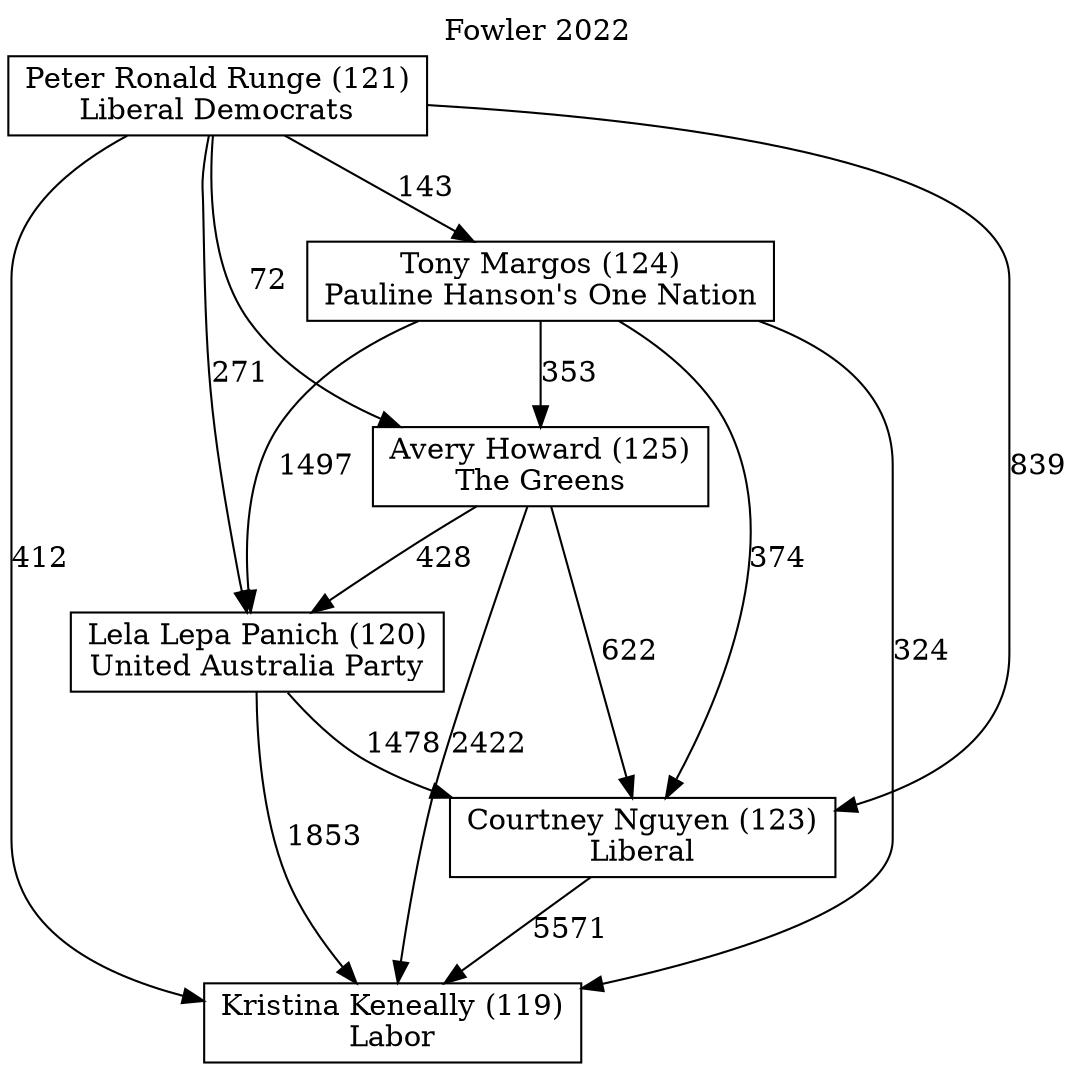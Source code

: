 // House preference flow
digraph "Kristina Keneally (119)_Fowler_2022" {
	graph [label="Fowler 2022" labelloc=t mclimit=10]
	node [shape=box]
	"Kristina Keneally (119)" [label="Kristina Keneally (119)
Labor"]
	"Courtney Nguyen (123)" [label="Courtney Nguyen (123)
Liberal"]
	"Lela Lepa Panich (120)" [label="Lela Lepa Panich (120)
United Australia Party"]
	"Avery Howard (125)" [label="Avery Howard (125)
The Greens"]
	"Tony Margos (124)" [label="Tony Margos (124)
Pauline Hanson's One Nation"]
	"Peter Ronald Runge (121)" [label="Peter Ronald Runge (121)
Liberal Democrats"]
	"Courtney Nguyen (123)" -> "Kristina Keneally (119)" [label=5571]
	"Lela Lepa Panich (120)" -> "Courtney Nguyen (123)" [label=1478]
	"Avery Howard (125)" -> "Lela Lepa Panich (120)" [label=428]
	"Tony Margos (124)" -> "Avery Howard (125)" [label=353]
	"Peter Ronald Runge (121)" -> "Tony Margos (124)" [label=143]
	"Lela Lepa Panich (120)" -> "Kristina Keneally (119)" [label=1853]
	"Avery Howard (125)" -> "Kristina Keneally (119)" [label=2422]
	"Tony Margos (124)" -> "Kristina Keneally (119)" [label=324]
	"Peter Ronald Runge (121)" -> "Kristina Keneally (119)" [label=412]
	"Peter Ronald Runge (121)" -> "Avery Howard (125)" [label=72]
	"Tony Margos (124)" -> "Lela Lepa Panich (120)" [label=1497]
	"Peter Ronald Runge (121)" -> "Lela Lepa Panich (120)" [label=271]
	"Avery Howard (125)" -> "Courtney Nguyen (123)" [label=622]
	"Tony Margos (124)" -> "Courtney Nguyen (123)" [label=374]
	"Peter Ronald Runge (121)" -> "Courtney Nguyen (123)" [label=839]
}
